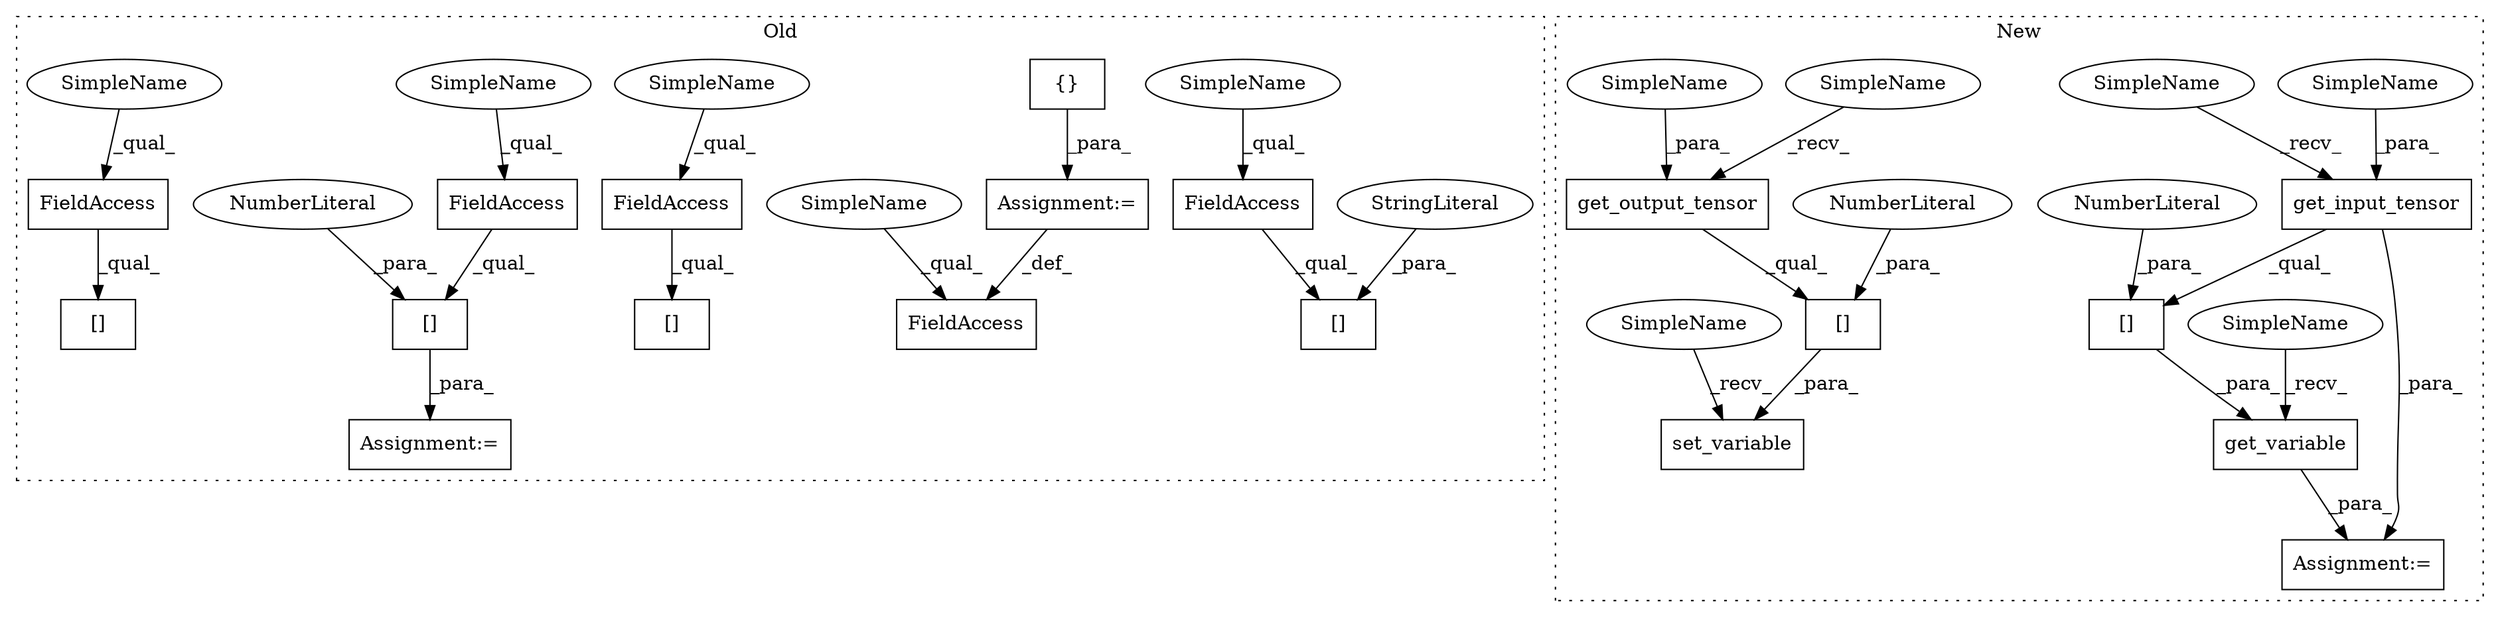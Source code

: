 digraph G {
subgraph cluster0 {
1 [label="[]" a="2" s="23532,23549" l="16,1" shape="box"];
3 [label="FieldAccess" a="22" s="23532" l="15" shape="box"];
7 [label="NumberLiteral" a="34" s="23548" l="1" shape="ellipse"];
8 [label="FieldAccess" a="22" s="24138" l="16" shape="box"];
9 [label="{}" a="4" s="24172,24174" l="1,1" shape="box"];
11 [label="Assignment:=" a="7" s="24154" l="1" shape="box"];
15 [label="FieldAccess" a="22" s="23986" l="24" shape="box"];
17 [label="Assignment:=" a="7" s="23531" l="1" shape="box"];
18 [label="FieldAccess" a="22" s="23892" l="24" shape="box"];
19 [label="[]" a="2" s="23892,23927" l="25,1" shape="box"];
20 [label="StringLiteral" a="45" s="23917" l="10" shape="ellipse"];
21 [label="[]" a="2" s="23986,24023" l="25,1" shape="box"];
22 [label="FieldAccess" a="22" s="23725" l="24" shape="box"];
23 [label="[]" a="2" s="23725,23760" l="25,1" shape="box"];
24 [label="SimpleName" a="42" s="23725" l="8" shape="ellipse"];
25 [label="SimpleName" a="42" s="23892" l="8" shape="ellipse"];
26 [label="SimpleName" a="42" s="24138" l="8" shape="ellipse"];
27 [label="SimpleName" a="42" s="23986" l="8" shape="ellipse"];
28 [label="SimpleName" a="42" s="23532" l="8" shape="ellipse"];
label = "Old";
style="dotted";
}
subgraph cluster1 {
2 [label="get_input_tensor" a="32" s="16894,16915" l="17,1" shape="box"];
4 [label="get_variable" a="32" s="16871,16919" l="13,1" shape="box"];
5 [label="get_output_tensor" a="32" s="17305,17327" l="18,1" shape="box"];
6 [label="[]" a="2" s="17295,17330" l="34,1" shape="box"];
10 [label="Assignment:=" a="7" s="16860" l="1" shape="box"];
12 [label="NumberLiteral" a="34" s="17329" l="1" shape="ellipse"];
13 [label="[]" a="2" s="16884,16918" l="33,1" shape="box"];
14 [label="NumberLiteral" a="34" s="16917" l="1" shape="ellipse"];
16 [label="set_variable" a="32" s="17282,17333" l="13,1" shape="box"];
29 [label="SimpleName" a="42" s="16911" l="4" shape="ellipse"];
30 [label="SimpleName" a="42" s="17323" l="4" shape="ellipse"];
31 [label="SimpleName" a="42" s="16861" l="9" shape="ellipse"];
32 [label="SimpleName" a="42" s="16884" l="9" shape="ellipse"];
33 [label="SimpleName" a="42" s="17295" l="9" shape="ellipse"];
34 [label="SimpleName" a="42" s="17272" l="9" shape="ellipse"];
label = "New";
style="dotted";
}
1 -> 17 [label="_para_"];
2 -> 10 [label="_para_"];
2 -> 13 [label="_qual_"];
3 -> 1 [label="_qual_"];
4 -> 10 [label="_para_"];
5 -> 6 [label="_qual_"];
6 -> 16 [label="_para_"];
7 -> 1 [label="_para_"];
9 -> 11 [label="_para_"];
11 -> 8 [label="_def_"];
12 -> 6 [label="_para_"];
13 -> 4 [label="_para_"];
14 -> 13 [label="_para_"];
15 -> 21 [label="_qual_"];
18 -> 19 [label="_qual_"];
20 -> 19 [label="_para_"];
22 -> 23 [label="_qual_"];
24 -> 22 [label="_qual_"];
25 -> 18 [label="_qual_"];
26 -> 8 [label="_qual_"];
27 -> 15 [label="_qual_"];
28 -> 3 [label="_qual_"];
29 -> 2 [label="_para_"];
30 -> 5 [label="_para_"];
31 -> 4 [label="_recv_"];
32 -> 2 [label="_recv_"];
33 -> 5 [label="_recv_"];
34 -> 16 [label="_recv_"];
}